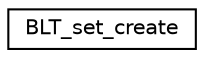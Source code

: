 digraph "Graphical Class Hierarchy"
{
  edge [fontname="Helvetica",fontsize="10",labelfontname="Helvetica",labelfontsize="10"];
  node [fontname="Helvetica",fontsize="10",shape=record];
  rankdir="LR";
  Node0 [label="BLT_set_create",height=0.2,width=0.4,color="black", fillcolor="white", style="filled",URL="$d4/d40/class_b_l_t__set__create.html"];
}

